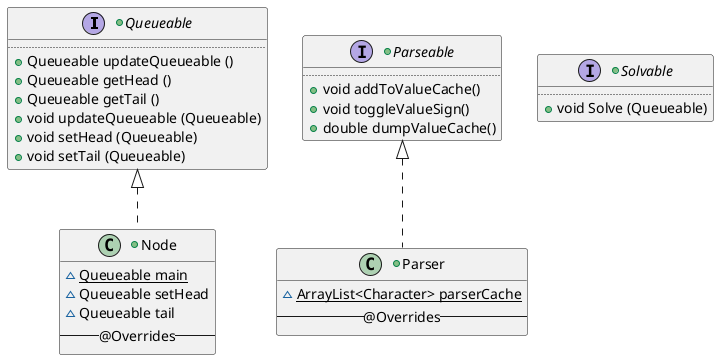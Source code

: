@startuml

+interface Queueable{
    ..
        +   {method} Queueable updateQueueable ()
        +   {method} Queueable getHead ()
        +   {method} Queueable getTail ()
        +   {method} void updateQueueable (Queueable)
        +   {method} void setHead (Queueable)
        +   {method} void setTail (Queueable)
}
+class Node implements Queueable{
        ~   {field} {static} Queueable main
        ~   {field} Queueable setHead
        ~   {field} Queueable tail
    -- @Overrides--
}



+interface Parseable{
    ..
        +   {method} void addToValueCache()
        +   {method} void toggleValueSign()
        +   {method} double dumpValueCache()
}

+class Parser implements Parseable{
        ~   {field} {static} ArrayList<Character> parserCache
    --@Overrides--
}

'Parseable <|-- Parser : impl


+interface Solvable{
    ..
        +{method} void Solve (Queueable)
}

@enduml
